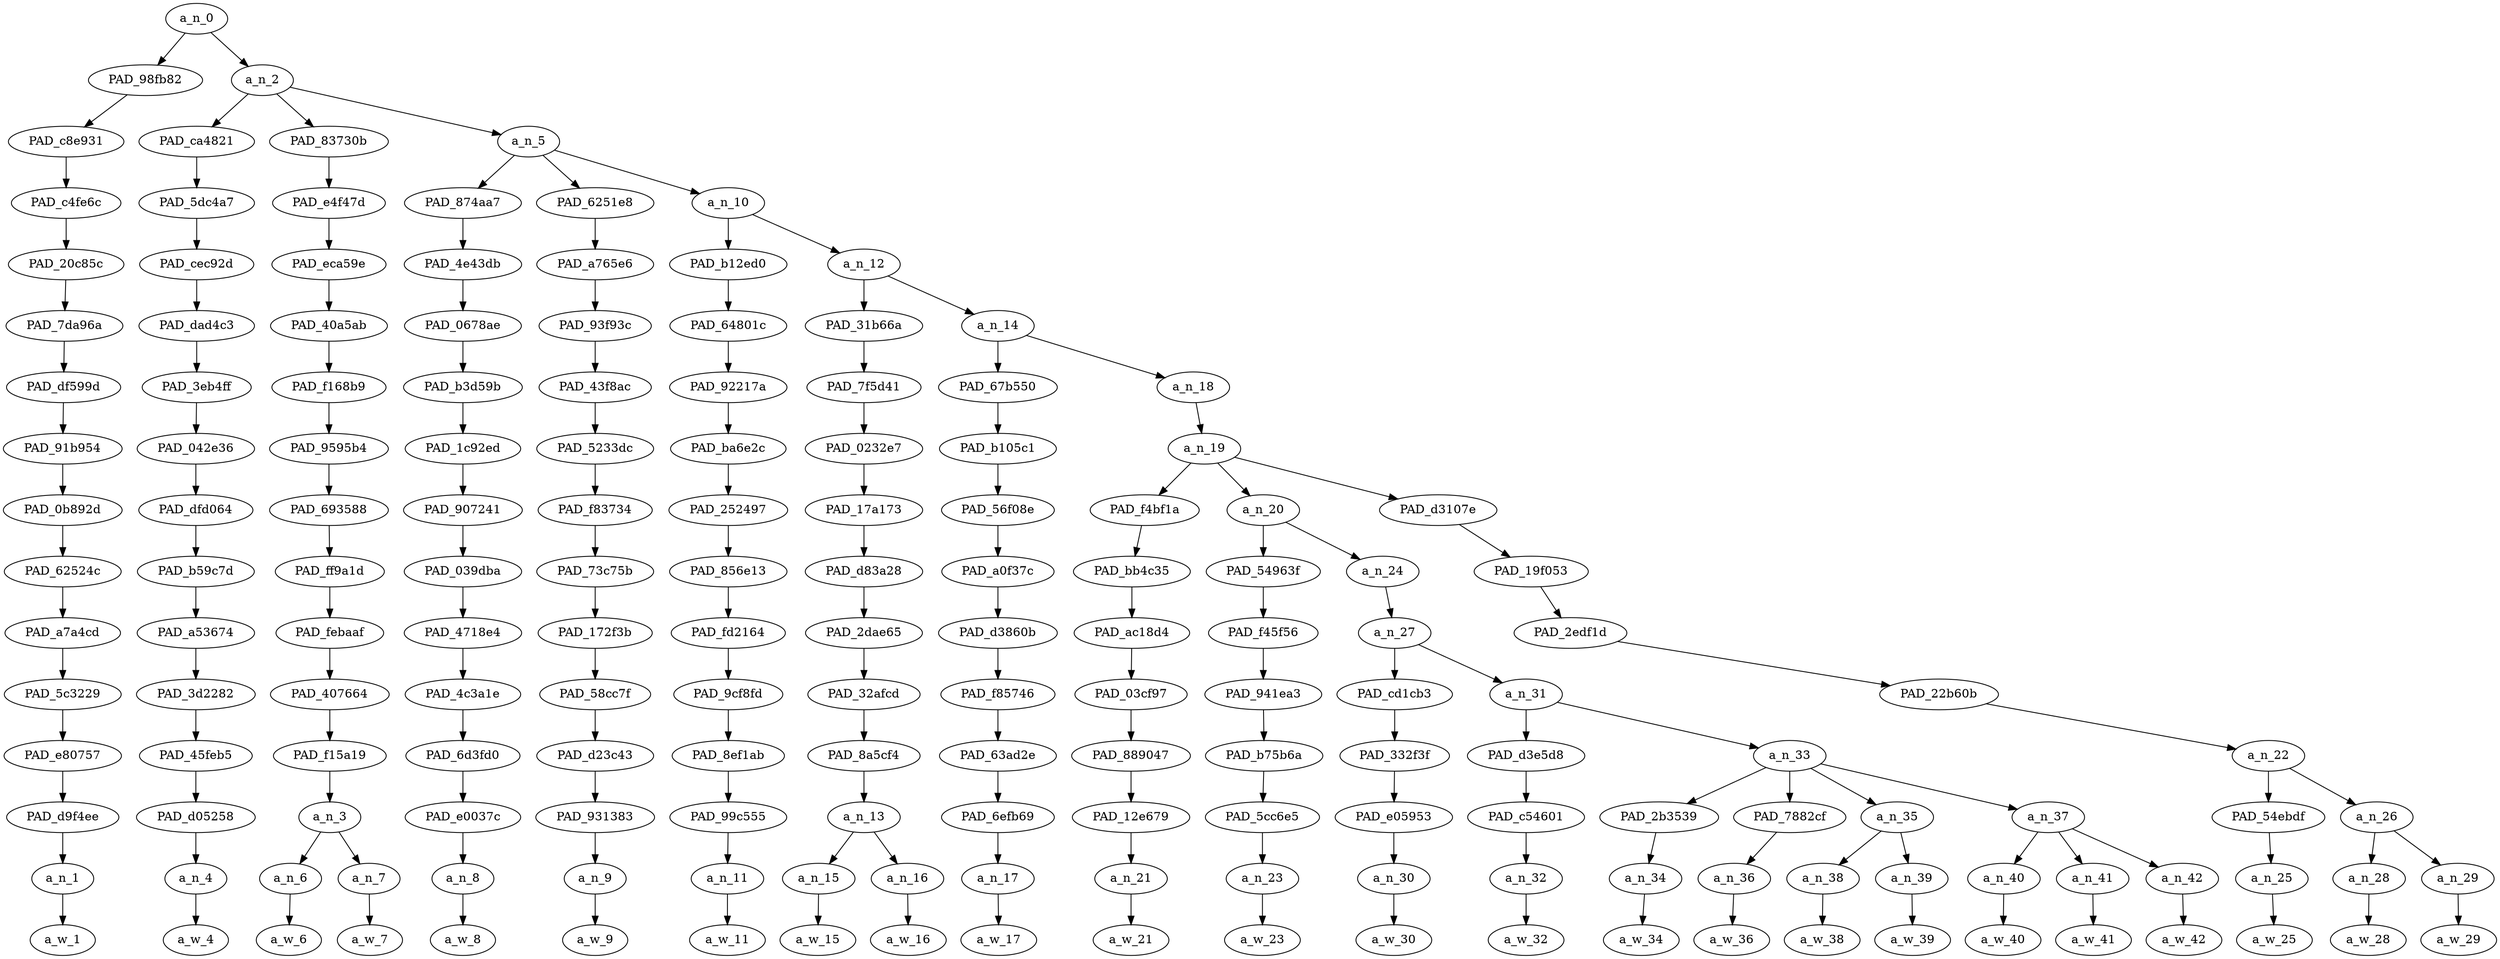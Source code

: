 strict digraph "" {
	a_n_0	[div_dir=1,
		index=0,
		level=15,
		pos="1.7058376736111114,15!",
		text_span="[0, 1, 2, 3, 4, 5, 6, 7, 8, 9, 10, 11, 12, 13, 14, 15, 16, 17, 18, 19, 20, 21, 22, 23]",
		value=0.99999999];
	PAD_98fb82	[div_dir=1,
		index=0,
		level=14,
		pos="0.0,14!",
		text_span="[0]",
		value=0.05664104];
	a_n_0 -> PAD_98fb82;
	a_n_2	[div_dir=1,
		index=1,
		level=14,
		pos="3.4116753472222228,14!",
		text_span="[1, 2, 3, 4, 5, 6, 7, 8, 9, 10, 11, 12, 13, 14, 15, 16, 17, 18, 19, 20, 21, 22, 23]",
		value=0.94229860];
	a_n_0 -> a_n_2;
	PAD_c8e931	[div_dir=1,
		index=0,
		level=13,
		pos="0.0,13!",
		text_span="[0]",
		value=0.05664104];
	PAD_98fb82 -> PAD_c8e931;
	PAD_c4fe6c	[div_dir=1,
		index=0,
		level=12,
		pos="0.0,12!",
		text_span="[0]",
		value=0.05664104];
	PAD_c8e931 -> PAD_c4fe6c;
	PAD_20c85c	[div_dir=1,
		index=0,
		level=11,
		pos="0.0,11!",
		text_span="[0]",
		value=0.05664104];
	PAD_c4fe6c -> PAD_20c85c;
	PAD_7da96a	[div_dir=1,
		index=0,
		level=10,
		pos="0.0,10!",
		text_span="[0]",
		value=0.05664104];
	PAD_20c85c -> PAD_7da96a;
	PAD_df599d	[div_dir=1,
		index=0,
		level=9,
		pos="0.0,9!",
		text_span="[0]",
		value=0.05664104];
	PAD_7da96a -> PAD_df599d;
	PAD_91b954	[div_dir=1,
		index=0,
		level=8,
		pos="0.0,8!",
		text_span="[0]",
		value=0.05664104];
	PAD_df599d -> PAD_91b954;
	PAD_0b892d	[div_dir=1,
		index=0,
		level=7,
		pos="0.0,7!",
		text_span="[0]",
		value=0.05664104];
	PAD_91b954 -> PAD_0b892d;
	PAD_62524c	[div_dir=1,
		index=0,
		level=6,
		pos="0.0,6!",
		text_span="[0]",
		value=0.05664104];
	PAD_0b892d -> PAD_62524c;
	PAD_a7a4cd	[div_dir=1,
		index=0,
		level=5,
		pos="0.0,5!",
		text_span="[0]",
		value=0.05664104];
	PAD_62524c -> PAD_a7a4cd;
	PAD_5c3229	[div_dir=1,
		index=0,
		level=4,
		pos="0.0,4!",
		text_span="[0]",
		value=0.05664104];
	PAD_a7a4cd -> PAD_5c3229;
	PAD_e80757	[div_dir=1,
		index=0,
		level=3,
		pos="0.0,3!",
		text_span="[0]",
		value=0.05664104];
	PAD_5c3229 -> PAD_e80757;
	PAD_d9f4ee	[div_dir=1,
		index=0,
		level=2,
		pos="0.0,2!",
		text_span="[0]",
		value=0.05664104];
	PAD_e80757 -> PAD_d9f4ee;
	a_n_1	[div_dir=1,
		index=0,
		level=1,
		pos="0.0,1!",
		text_span="[0]",
		value=0.05664104];
	PAD_d9f4ee -> a_n_1;
	a_w_1	[div_dir=0,
		index=0,
		level=0,
		pos="0,0!",
		text_span="[0]",
		value=jews];
	a_n_1 -> a_w_1;
	PAD_ca4821	[div_dir=1,
		index=2,
		level=13,
		pos="3.0,13!",
		text_span="[3]",
		value=0.03046957];
	a_n_2 -> PAD_ca4821;
	PAD_83730b	[div_dir=1,
		index=1,
		level=13,
		pos="1.5,13!",
		text_span="[1, 2]",
		value=0.06274874];
	a_n_2 -> PAD_83730b;
	a_n_5	[div_dir=1,
		index=3,
		level=13,
		pos="5.735026041666667,13!",
		text_span="[4, 5, 6, 7, 8, 9, 10, 11, 12, 13, 14, 15, 16, 17, 18, 19, 20, 21, 22, 23]",
		value=0.84809004];
	a_n_2 -> a_n_5;
	PAD_5dc4a7	[div_dir=1,
		index=2,
		level=12,
		pos="3.0,12!",
		text_span="[3]",
		value=0.03046957];
	PAD_ca4821 -> PAD_5dc4a7;
	PAD_cec92d	[div_dir=1,
		index=2,
		level=11,
		pos="3.0,11!",
		text_span="[3]",
		value=0.03046957];
	PAD_5dc4a7 -> PAD_cec92d;
	PAD_dad4c3	[div_dir=1,
		index=2,
		level=10,
		pos="3.0,10!",
		text_span="[3]",
		value=0.03046957];
	PAD_cec92d -> PAD_dad4c3;
	PAD_3eb4ff	[div_dir=1,
		index=2,
		level=9,
		pos="3.0,9!",
		text_span="[3]",
		value=0.03046957];
	PAD_dad4c3 -> PAD_3eb4ff;
	PAD_042e36	[div_dir=1,
		index=2,
		level=8,
		pos="3.0,8!",
		text_span="[3]",
		value=0.03046957];
	PAD_3eb4ff -> PAD_042e36;
	PAD_dfd064	[div_dir=1,
		index=2,
		level=7,
		pos="3.0,7!",
		text_span="[3]",
		value=0.03046957];
	PAD_042e36 -> PAD_dfd064;
	PAD_b59c7d	[div_dir=1,
		index=2,
		level=6,
		pos="3.0,6!",
		text_span="[3]",
		value=0.03046957];
	PAD_dfd064 -> PAD_b59c7d;
	PAD_a53674	[div_dir=1,
		index=2,
		level=5,
		pos="3.0,5!",
		text_span="[3]",
		value=0.03046957];
	PAD_b59c7d -> PAD_a53674;
	PAD_3d2282	[div_dir=1,
		index=2,
		level=4,
		pos="3.0,4!",
		text_span="[3]",
		value=0.03046957];
	PAD_a53674 -> PAD_3d2282;
	PAD_45feb5	[div_dir=1,
		index=2,
		level=3,
		pos="3.0,3!",
		text_span="[3]",
		value=0.03046957];
	PAD_3d2282 -> PAD_45feb5;
	PAD_d05258	[div_dir=1,
		index=2,
		level=2,
		pos="3.0,2!",
		text_span="[3]",
		value=0.03046957];
	PAD_45feb5 -> PAD_d05258;
	a_n_4	[div_dir=1,
		index=3,
		level=1,
		pos="3.0,1!",
		text_span="[3]",
		value=0.03046957];
	PAD_d05258 -> a_n_4;
	a_w_4	[div_dir=0,
		index=3,
		level=0,
		pos="3,0!",
		text_span="[3]",
		value=and];
	a_n_4 -> a_w_4;
	PAD_e4f47d	[div_dir=1,
		index=1,
		level=12,
		pos="1.5,12!",
		text_span="[1, 2]",
		value=0.06274874];
	PAD_83730b -> PAD_e4f47d;
	PAD_eca59e	[div_dir=1,
		index=1,
		level=11,
		pos="1.5,11!",
		text_span="[1, 2]",
		value=0.06274874];
	PAD_e4f47d -> PAD_eca59e;
	PAD_40a5ab	[div_dir=1,
		index=1,
		level=10,
		pos="1.5,10!",
		text_span="[1, 2]",
		value=0.06274874];
	PAD_eca59e -> PAD_40a5ab;
	PAD_f168b9	[div_dir=1,
		index=1,
		level=9,
		pos="1.5,9!",
		text_span="[1, 2]",
		value=0.06274874];
	PAD_40a5ab -> PAD_f168b9;
	PAD_9595b4	[div_dir=1,
		index=1,
		level=8,
		pos="1.5,8!",
		text_span="[1, 2]",
		value=0.06274874];
	PAD_f168b9 -> PAD_9595b4;
	PAD_693588	[div_dir=1,
		index=1,
		level=7,
		pos="1.5,7!",
		text_span="[1, 2]",
		value=0.06274874];
	PAD_9595b4 -> PAD_693588;
	PAD_ff9a1d	[div_dir=1,
		index=1,
		level=6,
		pos="1.5,6!",
		text_span="[1, 2]",
		value=0.06274874];
	PAD_693588 -> PAD_ff9a1d;
	PAD_febaaf	[div_dir=1,
		index=1,
		level=5,
		pos="1.5,5!",
		text_span="[1, 2]",
		value=0.06274874];
	PAD_ff9a1d -> PAD_febaaf;
	PAD_407664	[div_dir=1,
		index=1,
		level=4,
		pos="1.5,4!",
		text_span="[1, 2]",
		value=0.06274874];
	PAD_febaaf -> PAD_407664;
	PAD_f15a19	[div_dir=1,
		index=1,
		level=3,
		pos="1.5,3!",
		text_span="[1, 2]",
		value=0.06274874];
	PAD_407664 -> PAD_f15a19;
	a_n_3	[div_dir=1,
		index=1,
		level=2,
		pos="1.5,2!",
		text_span="[1, 2]",
		value=0.06274874];
	PAD_f15a19 -> a_n_3;
	a_n_6	[div_dir=1,
		index=1,
		level=1,
		pos="1.0,1!",
		text_span="[1]",
		value=0.03214709];
	a_n_3 -> a_n_6;
	a_n_7	[div_dir=-1,
		index=2,
		level=1,
		pos="2.0,1!",
		text_span="[2]",
		value=0.03053665];
	a_n_3 -> a_n_7;
	a_w_6	[div_dir=0,
		index=1,
		level=0,
		pos="1,0!",
		text_span="[1]",
		value=have];
	a_n_6 -> a_w_6;
	a_w_7	[div_dir=0,
		index=2,
		level=0,
		pos="2,0!",
		text_span="[2]",
		value=not];
	a_n_7 -> a_w_7;
	PAD_874aa7	[div_dir=1,
		index=3,
		level=12,
		pos="4.0,12!",
		text_span="[4]",
		value=0.02619883];
	a_n_5 -> PAD_874aa7;
	PAD_6251e8	[div_dir=1,
		index=4,
		level=12,
		pos="5.0,12!",
		text_span="[5]",
		value=0.02489003];
	a_n_5 -> PAD_6251e8;
	a_n_10	[div_dir=1,
		index=5,
		level=12,
		pos="8.205078125,12!",
		text_span="[6, 7, 8, 9, 10, 11, 12, 13, 14, 15, 16, 17, 18, 19, 20, 21, 22, 23]",
		value=0.79600266];
	a_n_5 -> a_n_10;
	PAD_4e43db	[div_dir=1,
		index=3,
		level=11,
		pos="4.0,11!",
		text_span="[4]",
		value=0.02619883];
	PAD_874aa7 -> PAD_4e43db;
	PAD_0678ae	[div_dir=1,
		index=3,
		level=10,
		pos="4.0,10!",
		text_span="[4]",
		value=0.02619883];
	PAD_4e43db -> PAD_0678ae;
	PAD_b3d59b	[div_dir=1,
		index=3,
		level=9,
		pos="4.0,9!",
		text_span="[4]",
		value=0.02619883];
	PAD_0678ae -> PAD_b3d59b;
	PAD_1c92ed	[div_dir=1,
		index=3,
		level=8,
		pos="4.0,8!",
		text_span="[4]",
		value=0.02619883];
	PAD_b3d59b -> PAD_1c92ed;
	PAD_907241	[div_dir=1,
		index=3,
		level=7,
		pos="4.0,7!",
		text_span="[4]",
		value=0.02619883];
	PAD_1c92ed -> PAD_907241;
	PAD_039dba	[div_dir=1,
		index=3,
		level=6,
		pos="4.0,6!",
		text_span="[4]",
		value=0.02619883];
	PAD_907241 -> PAD_039dba;
	PAD_4718e4	[div_dir=1,
		index=3,
		level=5,
		pos="4.0,5!",
		text_span="[4]",
		value=0.02619883];
	PAD_039dba -> PAD_4718e4;
	PAD_4c3a1e	[div_dir=1,
		index=3,
		level=4,
		pos="4.0,4!",
		text_span="[4]",
		value=0.02619883];
	PAD_4718e4 -> PAD_4c3a1e;
	PAD_6d3fd0	[div_dir=1,
		index=3,
		level=3,
		pos="4.0,3!",
		text_span="[4]",
		value=0.02619883];
	PAD_4c3a1e -> PAD_6d3fd0;
	PAD_e0037c	[div_dir=1,
		index=3,
		level=2,
		pos="4.0,2!",
		text_span="[4]",
		value=0.02619883];
	PAD_6d3fd0 -> PAD_e0037c;
	a_n_8	[div_dir=1,
		index=4,
		level=1,
		pos="4.0,1!",
		text_span="[4]",
		value=0.02619883];
	PAD_e0037c -> a_n_8;
	a_w_8	[div_dir=0,
		index=4,
		level=0,
		pos="4,0!",
		text_span="[4]",
		value=will];
	a_n_8 -> a_w_8;
	PAD_a765e6	[div_dir=1,
		index=4,
		level=11,
		pos="5.0,11!",
		text_span="[5]",
		value=0.02489003];
	PAD_6251e8 -> PAD_a765e6;
	PAD_93f93c	[div_dir=1,
		index=4,
		level=10,
		pos="5.0,10!",
		text_span="[5]",
		value=0.02489003];
	PAD_a765e6 -> PAD_93f93c;
	PAD_43f8ac	[div_dir=1,
		index=4,
		level=9,
		pos="5.0,9!",
		text_span="[5]",
		value=0.02489003];
	PAD_93f93c -> PAD_43f8ac;
	PAD_5233dc	[div_dir=1,
		index=4,
		level=8,
		pos="5.0,8!",
		text_span="[5]",
		value=0.02489003];
	PAD_43f8ac -> PAD_5233dc;
	PAD_f83734	[div_dir=1,
		index=4,
		level=7,
		pos="5.0,7!",
		text_span="[5]",
		value=0.02489003];
	PAD_5233dc -> PAD_f83734;
	PAD_73c75b	[div_dir=1,
		index=4,
		level=6,
		pos="5.0,6!",
		text_span="[5]",
		value=0.02489003];
	PAD_f83734 -> PAD_73c75b;
	PAD_172f3b	[div_dir=1,
		index=4,
		level=5,
		pos="5.0,5!",
		text_span="[5]",
		value=0.02489003];
	PAD_73c75b -> PAD_172f3b;
	PAD_58cc7f	[div_dir=1,
		index=4,
		level=4,
		pos="5.0,4!",
		text_span="[5]",
		value=0.02489003];
	PAD_172f3b -> PAD_58cc7f;
	PAD_d23c43	[div_dir=1,
		index=4,
		level=3,
		pos="5.0,3!",
		text_span="[5]",
		value=0.02489003];
	PAD_58cc7f -> PAD_d23c43;
	PAD_931383	[div_dir=1,
		index=4,
		level=2,
		pos="5.0,2!",
		text_span="[5]",
		value=0.02489003];
	PAD_d23c43 -> PAD_931383;
	a_n_9	[div_dir=1,
		index=5,
		level=1,
		pos="5.0,1!",
		text_span="[5]",
		value=0.02489003];
	PAD_931383 -> a_n_9;
	a_w_9	[div_dir=0,
		index=5,
		level=0,
		pos="5,0!",
		text_span="[5]",
		value=never];
	a_n_9 -> a_w_9;
	PAD_b12ed0	[div_dir=1,
		index=5,
		level=11,
		pos="6.0,11!",
		text_span="[6]",
		value=0.02431446];
	a_n_10 -> PAD_b12ed0;
	a_n_12	[div_dir=1,
		index=6,
		level=11,
		pos="10.41015625,11!",
		text_span="[7, 8, 9, 10, 11, 12, 13, 14, 15, 16, 17, 18, 19, 20, 21, 22, 23]",
		value=0.77066851];
	a_n_10 -> a_n_12;
	PAD_64801c	[div_dir=1,
		index=5,
		level=10,
		pos="6.0,10!",
		text_span="[6]",
		value=0.02431446];
	PAD_b12ed0 -> PAD_64801c;
	PAD_92217a	[div_dir=1,
		index=5,
		level=9,
		pos="6.0,9!",
		text_span="[6]",
		value=0.02431446];
	PAD_64801c -> PAD_92217a;
	PAD_ba6e2c	[div_dir=1,
		index=5,
		level=8,
		pos="6.0,8!",
		text_span="[6]",
		value=0.02431446];
	PAD_92217a -> PAD_ba6e2c;
	PAD_252497	[div_dir=1,
		index=5,
		level=7,
		pos="6.0,7!",
		text_span="[6]",
		value=0.02431446];
	PAD_ba6e2c -> PAD_252497;
	PAD_856e13	[div_dir=1,
		index=5,
		level=6,
		pos="6.0,6!",
		text_span="[6]",
		value=0.02431446];
	PAD_252497 -> PAD_856e13;
	PAD_fd2164	[div_dir=1,
		index=5,
		level=5,
		pos="6.0,5!",
		text_span="[6]",
		value=0.02431446];
	PAD_856e13 -> PAD_fd2164;
	PAD_9cf8fd	[div_dir=1,
		index=5,
		level=4,
		pos="6.0,4!",
		text_span="[6]",
		value=0.02431446];
	PAD_fd2164 -> PAD_9cf8fd;
	PAD_8ef1ab	[div_dir=1,
		index=5,
		level=3,
		pos="6.0,3!",
		text_span="[6]",
		value=0.02431446];
	PAD_9cf8fd -> PAD_8ef1ab;
	PAD_99c555	[div_dir=1,
		index=5,
		level=2,
		pos="6.0,2!",
		text_span="[6]",
		value=0.02431446];
	PAD_8ef1ab -> PAD_99c555;
	a_n_11	[div_dir=1,
		index=6,
		level=1,
		pos="6.0,1!",
		text_span="[6]",
		value=0.02431446];
	PAD_99c555 -> a_n_11;
	a_w_11	[div_dir=0,
		index=6,
		level=0,
		pos="6,0!",
		text_span="[6]",
		value=be];
	a_n_11 -> a_w_11;
	PAD_31b66a	[div_dir=1,
		index=6,
		level=10,
		pos="7.5,10!",
		text_span="[7, 8]",
		value=0.05770263];
	a_n_12 -> PAD_31b66a;
	a_n_14	[div_dir=1,
		index=7,
		level=10,
		pos="13.3203125,10!",
		text_span="[9, 10, 11, 12, 13, 14, 15, 16, 17, 18, 19, 20, 21, 22, 23]",
		value=0.71193368];
	a_n_12 -> a_n_14;
	PAD_7f5d41	[div_dir=1,
		index=6,
		level=9,
		pos="7.5,9!",
		text_span="[7, 8]",
		value=0.05770263];
	PAD_31b66a -> PAD_7f5d41;
	PAD_0232e7	[div_dir=1,
		index=6,
		level=8,
		pos="7.5,8!",
		text_span="[7, 8]",
		value=0.05770263];
	PAD_7f5d41 -> PAD_0232e7;
	PAD_17a173	[div_dir=1,
		index=6,
		level=7,
		pos="7.5,7!",
		text_span="[7, 8]",
		value=0.05770263];
	PAD_0232e7 -> PAD_17a173;
	PAD_d83a28	[div_dir=1,
		index=6,
		level=6,
		pos="7.5,6!",
		text_span="[7, 8]",
		value=0.05770263];
	PAD_17a173 -> PAD_d83a28;
	PAD_2dae65	[div_dir=1,
		index=6,
		level=5,
		pos="7.5,5!",
		text_span="[7, 8]",
		value=0.05770263];
	PAD_d83a28 -> PAD_2dae65;
	PAD_32afcd	[div_dir=1,
		index=6,
		level=4,
		pos="7.5,4!",
		text_span="[7, 8]",
		value=0.05770263];
	PAD_2dae65 -> PAD_32afcd;
	PAD_8a5cf4	[div_dir=1,
		index=6,
		level=3,
		pos="7.5,3!",
		text_span="[7, 8]",
		value=0.05770263];
	PAD_32afcd -> PAD_8a5cf4;
	a_n_13	[div_dir=1,
		index=6,
		level=2,
		pos="7.5,2!",
		text_span="[7, 8]",
		value=0.05770263];
	PAD_8a5cf4 -> a_n_13;
	a_n_15	[div_dir=1,
		index=7,
		level=1,
		pos="7.0,1!",
		text_span="[7]",
		value=0.03188784];
	a_n_13 -> a_n_15;
	a_n_16	[div_dir=1,
		index=8,
		level=1,
		pos="8.0,1!",
		text_span="[8]",
		value=0.02573283];
	a_n_13 -> a_n_16;
	a_w_15	[div_dir=0,
		index=7,
		level=0,
		pos="7,0!",
		text_span="[7]",
		value=white];
	a_n_15 -> a_w_15;
	a_w_16	[div_dir=0,
		index=8,
		level=0,
		pos="8,0!",
		text_span="[8]",
		value=anybody];
	a_n_16 -> a_w_16;
	PAD_67b550	[div_dir=1,
		index=7,
		level=9,
		pos="9.0,9!",
		text_span="[9]",
		value=0.03124730];
	a_n_14 -> PAD_67b550;
	a_n_18	[div_dir=1,
		index=8,
		level=9,
		pos="17.640625,9!",
		text_span="[10, 11, 12, 13, 14, 15, 16, 17, 18, 19, 20, 21, 22, 23]",
		value=0.67962317];
	a_n_14 -> a_n_18;
	PAD_b105c1	[div_dir=1,
		index=7,
		level=8,
		pos="9.0,8!",
		text_span="[9]",
		value=0.03124730];
	PAD_67b550 -> PAD_b105c1;
	PAD_56f08e	[div_dir=1,
		index=7,
		level=7,
		pos="9.0,7!",
		text_span="[9]",
		value=0.03124730];
	PAD_b105c1 -> PAD_56f08e;
	PAD_a0f37c	[div_dir=1,
		index=7,
		level=6,
		pos="9.0,6!",
		text_span="[9]",
		value=0.03124730];
	PAD_56f08e -> PAD_a0f37c;
	PAD_d3860b	[div_dir=1,
		index=7,
		level=5,
		pos="9.0,5!",
		text_span="[9]",
		value=0.03124730];
	PAD_a0f37c -> PAD_d3860b;
	PAD_f85746	[div_dir=1,
		index=7,
		level=4,
		pos="9.0,4!",
		text_span="[9]",
		value=0.03124730];
	PAD_d3860b -> PAD_f85746;
	PAD_63ad2e	[div_dir=1,
		index=7,
		level=3,
		pos="9.0,3!",
		text_span="[9]",
		value=0.03124730];
	PAD_f85746 -> PAD_63ad2e;
	PAD_6efb69	[div_dir=1,
		index=7,
		level=2,
		pos="9.0,2!",
		text_span="[9]",
		value=0.03124730];
	PAD_63ad2e -> PAD_6efb69;
	a_n_17	[div_dir=1,
		index=9,
		level=1,
		pos="9.0,1!",
		text_span="[9]",
		value=0.03124730];
	PAD_6efb69 -> a_n_17;
	a_w_17	[div_dir=0,
		index=9,
		level=0,
		pos="9,0!",
		text_span="[9]",
		value=who];
	a_n_17 -> a_w_17;
	a_n_19	[div_dir=1,
		index=8,
		level=8,
		pos="17.640625,8!",
		text_span="[10, 11, 12, 13, 14, 15, 16, 17, 18, 19, 20, 21, 22, 23]",
		value=0.67857468];
	a_n_18 -> a_n_19;
	PAD_f4bf1a	[div_dir=-1,
		index=9,
		level=7,
		pos="20.0,7!",
		text_span="[20]",
		value=0.02739531];
	a_n_19 -> PAD_f4bf1a;
	a_n_20	[div_dir=1,
		index=8,
		level=7,
		pos="11.171875,7!",
		text_span="[10, 11, 12, 13, 14, 15, 16, 17, 18, 19]",
		value=0.48445563];
	a_n_19 -> a_n_20;
	PAD_d3107e	[div_dir=1,
		index=10,
		level=7,
		pos="21.75,7!",
		text_span="[21, 22, 23]",
		value=0.16567526];
	a_n_19 -> PAD_d3107e;
	PAD_bb4c35	[div_dir=-1,
		index=10,
		level=6,
		pos="20.0,6!",
		text_span="[20]",
		value=0.02739531];
	PAD_f4bf1a -> PAD_bb4c35;
	PAD_ac18d4	[div_dir=-1,
		index=10,
		level=5,
		pos="20.0,5!",
		text_span="[20]",
		value=0.02739531];
	PAD_bb4c35 -> PAD_ac18d4;
	PAD_03cf97	[div_dir=-1,
		index=11,
		level=4,
		pos="20.0,4!",
		text_span="[20]",
		value=0.02739531];
	PAD_ac18d4 -> PAD_03cf97;
	PAD_889047	[div_dir=-1,
		index=12,
		level=3,
		pos="20.0,3!",
		text_span="[20]",
		value=0.02739531];
	PAD_03cf97 -> PAD_889047;
	PAD_12e679	[div_dir=-1,
		index=15,
		level=2,
		pos="20.0,2!",
		text_span="[20]",
		value=0.02739531];
	PAD_889047 -> PAD_12e679;
	a_n_21	[div_dir=-1,
		index=20,
		level=1,
		pos="20.0,1!",
		text_span="[20]",
		value=0.02739531];
	PAD_12e679 -> a_n_21;
	a_w_21	[div_dir=0,
		index=20,
		level=0,
		pos="20,0!",
		text_span="[20]",
		value=and1];
	a_n_21 -> a_w_21;
	PAD_54963f	[div_dir=-1,
		index=8,
		level=6,
		pos="10.0,6!",
		text_span="[10]",
		value=0.02724382];
	a_n_20 -> PAD_54963f;
	a_n_24	[div_dir=1,
		index=9,
		level=6,
		pos="12.34375,6!",
		text_span="[11, 12, 13, 14, 15, 16, 17, 18, 19]",
		value=0.45627195];
	a_n_20 -> a_n_24;
	PAD_f45f56	[div_dir=-1,
		index=8,
		level=5,
		pos="10.0,5!",
		text_span="[10]",
		value=0.02724382];
	PAD_54963f -> PAD_f45f56;
	PAD_941ea3	[div_dir=-1,
		index=8,
		level=4,
		pos="10.0,4!",
		text_span="[10]",
		value=0.02724382];
	PAD_f45f56 -> PAD_941ea3;
	PAD_b75b6a	[div_dir=-1,
		index=8,
		level=3,
		pos="10.0,3!",
		text_span="[10]",
		value=0.02724382];
	PAD_941ea3 -> PAD_b75b6a;
	PAD_5cc6e5	[div_dir=-1,
		index=8,
		level=2,
		pos="10.0,2!",
		text_span="[10]",
		value=0.02724382];
	PAD_b75b6a -> PAD_5cc6e5;
	a_n_23	[div_dir=-1,
		index=10,
		level=1,
		pos="10.0,1!",
		text_span="[10]",
		value=0.02724382];
	PAD_5cc6e5 -> a_n_23;
	a_w_23	[div_dir=0,
		index=10,
		level=0,
		pos="10,0!",
		text_span="[10]",
		value=suggests];
	a_n_23 -> a_w_23;
	a_n_27	[div_dir=1,
		index=9,
		level=5,
		pos="12.34375,5!",
		text_span="[11, 12, 13, 14, 15, 16, 17, 18, 19]",
		value=0.45527489];
	a_n_24 -> a_n_27;
	PAD_cd1cb3	[div_dir=-1,
		index=9,
		level=4,
		pos="11.0,4!",
		text_span="[11]",
		value=0.02538814];
	a_n_27 -> PAD_cd1cb3;
	a_n_31	[div_dir=1,
		index=10,
		level=4,
		pos="13.6875,4!",
		text_span="[12, 13, 14, 15, 16, 17, 18, 19]",
		value=0.42888968];
	a_n_27 -> a_n_31;
	PAD_332f3f	[div_dir=-1,
		index=9,
		level=3,
		pos="11.0,3!",
		text_span="[11]",
		value=0.02538814];
	PAD_cd1cb3 -> PAD_332f3f;
	PAD_e05953	[div_dir=-1,
		index=9,
		level=2,
		pos="11.0,2!",
		text_span="[11]",
		value=0.02538814];
	PAD_332f3f -> PAD_e05953;
	a_n_30	[div_dir=-1,
		index=11,
		level=1,
		pos="11.0,1!",
		text_span="[11]",
		value=0.02538814];
	PAD_e05953 -> a_n_30;
	a_w_30	[div_dir=0,
		index=11,
		level=0,
		pos="11,0!",
		text_span="[11]",
		value=otherwise];
	a_n_30 -> a_w_30;
	PAD_d3e5d8	[div_dir=-1,
		index=10,
		level=3,
		pos="12.0,3!",
		text_span="[12]",
		value=0.02453933];
	a_n_31 -> PAD_d3e5d8;
	a_n_33	[div_dir=1,
		index=11,
		level=3,
		pos="15.375,3!",
		text_span="[13, 14, 15, 16, 17, 18, 19]",
		value=0.40326250];
	a_n_31 -> a_n_33;
	PAD_c54601	[div_dir=-1,
		index=10,
		level=2,
		pos="12.0,2!",
		text_span="[12]",
		value=0.02453933];
	PAD_d3e5d8 -> PAD_c54601;
	a_n_32	[div_dir=-1,
		index=12,
		level=1,
		pos="12.0,1!",
		text_span="[12]",
		value=0.02453933];
	PAD_c54601 -> a_n_32;
	a_w_32	[div_dir=0,
		index=12,
		level=0,
		pos="12,0!",
		text_span="[12]",
		value=is];
	a_n_32 -> a_w_32;
	PAD_2b3539	[div_dir=1,
		index=11,
		level=2,
		pos="13.0,2!",
		text_span="[13]",
		value=0.02774772];
	a_n_33 -> PAD_2b3539;
	PAD_7882cf	[div_dir=1,
		index=13,
		level=2,
		pos="16.0,2!",
		text_span="[16]",
		value=0.03277392];
	a_n_33 -> PAD_7882cf;
	a_n_35	[div_dir=1,
		index=12,
		level=2,
		pos="14.5,2!",
		text_span="[14, 15]",
		value=0.21846412];
	a_n_33 -> a_n_35;
	a_n_37	[div_dir=1,
		index=14,
		level=2,
		pos="18.0,2!",
		text_span="[17, 18, 19]",
		value=0.12311754];
	a_n_33 -> a_n_37;
	a_n_34	[div_dir=1,
		index=13,
		level=1,
		pos="13.0,1!",
		text_span="[13]",
		value=0.02774772];
	PAD_2b3539 -> a_n_34;
	a_w_34	[div_dir=0,
		index=13,
		level=0,
		pos="13,0!",
		text_span="[13]",
		value=either];
	a_n_34 -> a_w_34;
	a_n_36	[div_dir=1,
		index=16,
		level=1,
		pos="16.0,1!",
		text_span="[16]",
		value=0.03277392];
	PAD_7882cf -> a_n_36;
	a_w_36	[div_dir=0,
		index=16,
		level=0,
		pos="16,0!",
		text_span="[16]",
		value=or];
	a_n_36 -> a_w_36;
	a_n_38	[div_dir=1,
		index=14,
		level=1,
		pos="14.0,1!",
		text_span="[14]",
		value=0.03878340];
	a_n_35 -> a_n_38;
	a_n_39	[div_dir=1,
		index=15,
		level=1,
		pos="15.0,1!",
		text_span="[15]",
		value=0.17842522];
	a_n_35 -> a_n_39;
	a_w_38	[div_dir=0,
		index=14,
		level=0,
		pos="14,0!",
		text_span="[14]",
		value=a];
	a_n_38 -> a_w_38;
	a_w_39	[div_dir=0,
		index=15,
		level=0,
		pos="15,0!",
		text_span="[15]",
		value=kike];
	a_n_39 -> a_w_39;
	a_n_40	[div_dir=1,
		index=17,
		level=1,
		pos="17.0,1!",
		text_span="[17]",
		value=0.02677025];
	a_n_37 -> a_n_40;
	a_n_41	[div_dir=1,
		index=18,
		level=1,
		pos="18.0,1!",
		text_span="[18]",
		value=0.04164251];
	a_n_37 -> a_n_41;
	a_n_42	[div_dir=1,
		index=19,
		level=1,
		pos="19.0,1!",
		text_span="[19]",
		value=0.05427644];
	a_n_37 -> a_n_42;
	a_w_40	[div_dir=0,
		index=17,
		level=0,
		pos="17,0!",
		text_span="[17]",
		value=a1];
	a_n_40 -> a_w_40;
	a_w_41	[div_dir=0,
		index=18,
		level=0,
		pos="18,0!",
		text_span="[18]",
		value=race];
	a_n_41 -> a_w_41;
	a_w_42	[div_dir=0,
		index=19,
		level=0,
		pos="19,0!",
		text_span="[19]",
		value=traitor];
	a_n_42 -> a_w_42;
	PAD_19f053	[div_dir=1,
		index=11,
		level=6,
		pos="21.75,6!",
		text_span="[21, 22, 23]",
		value=0.16567526];
	PAD_d3107e -> PAD_19f053;
	PAD_2edf1d	[div_dir=1,
		index=11,
		level=5,
		pos="21.75,5!",
		text_span="[21, 22, 23]",
		value=0.16567526];
	PAD_19f053 -> PAD_2edf1d;
	PAD_22b60b	[div_dir=1,
		index=12,
		level=4,
		pos="21.75,4!",
		text_span="[21, 22, 23]",
		value=0.16567526];
	PAD_2edf1d -> PAD_22b60b;
	a_n_22	[div_dir=1,
		index=13,
		level=3,
		pos="21.75,3!",
		text_span="[21, 22, 23]",
		value=0.16567526];
	PAD_22b60b -> a_n_22;
	PAD_54ebdf	[div_dir=1,
		index=16,
		level=2,
		pos="21.0,2!",
		text_span="[21]",
		value=0.02823316];
	a_n_22 -> PAD_54ebdf;
	a_n_26	[div_dir=1,
		index=17,
		level=2,
		pos="22.5,2!",
		text_span="[22, 23]",
		value=0.13689682];
	a_n_22 -> a_n_26;
	a_n_25	[div_dir=1,
		index=21,
		level=1,
		pos="21.0,1!",
		text_span="[21]",
		value=0.02823316];
	PAD_54ebdf -> a_n_25;
	a_w_25	[div_dir=0,
		index=21,
		level=0,
		pos="21,0!",
		text_span="[21]",
		value=deserves];
	a_n_25 -> a_w_25;
	a_n_28	[div_dir=1,
		index=22,
		level=1,
		pos="22.0,1!",
		text_span="[22]",
		value=0.03493412];
	a_n_26 -> a_n_28;
	a_n_29	[div_dir=1,
		index=23,
		level=1,
		pos="23.0,1!",
		text_span="[23]",
		value=0.10139410];
	a_n_26 -> a_n_29;
	a_w_28	[div_dir=0,
		index=22,
		level=0,
		pos="22,0!",
		text_span="[22]",
		value=a2];
	a_n_28 -> a_w_28;
	a_w_29	[div_dir=0,
		index=23,
		level=0,
		pos="23,0!",
		text_span="[23]",
		value=gassing];
	a_n_29 -> a_w_29;
}

